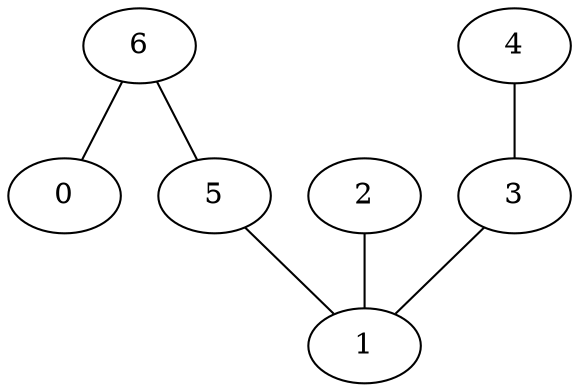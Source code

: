 graph {
    0 [ label = "0" ]
    1 [ label = "1" ]
    2 [ label = "2" ]
    3 [ label = "3" ]
    4 [ label = "4" ]
    5 [ label = "5" ]
    6 [ label = "6" ]
    2 -- 1 [ ]
    3 -- 1 [ ]
    4 -- 3 [ ]
    6 -- 5 [ ]
    5 -- 1 [ ]
    6 -- 0 [ ]
}
